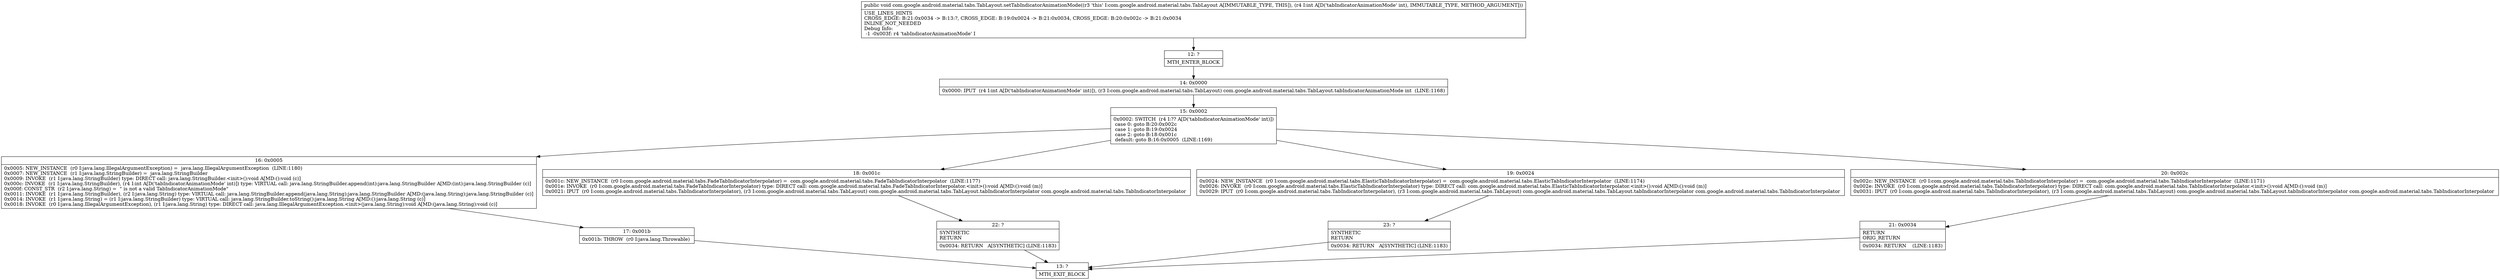 digraph "CFG forcom.google.android.material.tabs.TabLayout.setTabIndicatorAnimationMode(I)V" {
Node_12 [shape=record,label="{12\:\ ?|MTH_ENTER_BLOCK\l}"];
Node_14 [shape=record,label="{14\:\ 0x0000|0x0000: IPUT  (r4 I:int A[D('tabIndicatorAnimationMode' int)]), (r3 I:com.google.android.material.tabs.TabLayout) com.google.android.material.tabs.TabLayout.tabIndicatorAnimationMode int  (LINE:1168)\l}"];
Node_15 [shape=record,label="{15\:\ 0x0002|0x0002: SWITCH  (r4 I:?? A[D('tabIndicatorAnimationMode' int)])\l case 0: goto B:20:0x002c\l case 1: goto B:19:0x0024\l case 2: goto B:18:0x001c\l default: goto B:16:0x0005  (LINE:1169)\l}"];
Node_16 [shape=record,label="{16\:\ 0x0005|0x0005: NEW_INSTANCE  (r0 I:java.lang.IllegalArgumentException) =  java.lang.IllegalArgumentException  (LINE:1180)\l0x0007: NEW_INSTANCE  (r1 I:java.lang.StringBuilder) =  java.lang.StringBuilder \l0x0009: INVOKE  (r1 I:java.lang.StringBuilder) type: DIRECT call: java.lang.StringBuilder.\<init\>():void A[MD:():void (c)]\l0x000c: INVOKE  (r1 I:java.lang.StringBuilder), (r4 I:int A[D('tabIndicatorAnimationMode' int)]) type: VIRTUAL call: java.lang.StringBuilder.append(int):java.lang.StringBuilder A[MD:(int):java.lang.StringBuilder (c)]\l0x000f: CONST_STR  (r2 I:java.lang.String) =  \" is not a valid TabIndicatorAnimationMode\" \l0x0011: INVOKE  (r1 I:java.lang.StringBuilder), (r2 I:java.lang.String) type: VIRTUAL call: java.lang.StringBuilder.append(java.lang.String):java.lang.StringBuilder A[MD:(java.lang.String):java.lang.StringBuilder (c)]\l0x0014: INVOKE  (r1 I:java.lang.String) = (r1 I:java.lang.StringBuilder) type: VIRTUAL call: java.lang.StringBuilder.toString():java.lang.String A[MD:():java.lang.String (c)]\l0x0018: INVOKE  (r0 I:java.lang.IllegalArgumentException), (r1 I:java.lang.String) type: DIRECT call: java.lang.IllegalArgumentException.\<init\>(java.lang.String):void A[MD:(java.lang.String):void (c)]\l}"];
Node_17 [shape=record,label="{17\:\ 0x001b|0x001b: THROW  (r0 I:java.lang.Throwable) \l}"];
Node_13 [shape=record,label="{13\:\ ?|MTH_EXIT_BLOCK\l}"];
Node_18 [shape=record,label="{18\:\ 0x001c|0x001c: NEW_INSTANCE  (r0 I:com.google.android.material.tabs.FadeTabIndicatorInterpolator) =  com.google.android.material.tabs.FadeTabIndicatorInterpolator  (LINE:1177)\l0x001e: INVOKE  (r0 I:com.google.android.material.tabs.FadeTabIndicatorInterpolator) type: DIRECT call: com.google.android.material.tabs.FadeTabIndicatorInterpolator.\<init\>():void A[MD:():void (m)]\l0x0021: IPUT  (r0 I:com.google.android.material.tabs.TabIndicatorInterpolator), (r3 I:com.google.android.material.tabs.TabLayout) com.google.android.material.tabs.TabLayout.tabIndicatorInterpolator com.google.android.material.tabs.TabIndicatorInterpolator \l}"];
Node_22 [shape=record,label="{22\:\ ?|SYNTHETIC\lRETURN\l|0x0034: RETURN   A[SYNTHETIC] (LINE:1183)\l}"];
Node_19 [shape=record,label="{19\:\ 0x0024|0x0024: NEW_INSTANCE  (r0 I:com.google.android.material.tabs.ElasticTabIndicatorInterpolator) =  com.google.android.material.tabs.ElasticTabIndicatorInterpolator  (LINE:1174)\l0x0026: INVOKE  (r0 I:com.google.android.material.tabs.ElasticTabIndicatorInterpolator) type: DIRECT call: com.google.android.material.tabs.ElasticTabIndicatorInterpolator.\<init\>():void A[MD:():void (m)]\l0x0029: IPUT  (r0 I:com.google.android.material.tabs.TabIndicatorInterpolator), (r3 I:com.google.android.material.tabs.TabLayout) com.google.android.material.tabs.TabLayout.tabIndicatorInterpolator com.google.android.material.tabs.TabIndicatorInterpolator \l}"];
Node_23 [shape=record,label="{23\:\ ?|SYNTHETIC\lRETURN\l|0x0034: RETURN   A[SYNTHETIC] (LINE:1183)\l}"];
Node_20 [shape=record,label="{20\:\ 0x002c|0x002c: NEW_INSTANCE  (r0 I:com.google.android.material.tabs.TabIndicatorInterpolator) =  com.google.android.material.tabs.TabIndicatorInterpolator  (LINE:1171)\l0x002e: INVOKE  (r0 I:com.google.android.material.tabs.TabIndicatorInterpolator) type: DIRECT call: com.google.android.material.tabs.TabIndicatorInterpolator.\<init\>():void A[MD:():void (m)]\l0x0031: IPUT  (r0 I:com.google.android.material.tabs.TabIndicatorInterpolator), (r3 I:com.google.android.material.tabs.TabLayout) com.google.android.material.tabs.TabLayout.tabIndicatorInterpolator com.google.android.material.tabs.TabIndicatorInterpolator \l}"];
Node_21 [shape=record,label="{21\:\ 0x0034|RETURN\lORIG_RETURN\l|0x0034: RETURN    (LINE:1183)\l}"];
MethodNode[shape=record,label="{public void com.google.android.material.tabs.TabLayout.setTabIndicatorAnimationMode((r3 'this' I:com.google.android.material.tabs.TabLayout A[IMMUTABLE_TYPE, THIS]), (r4 I:int A[D('tabIndicatorAnimationMode' int), IMMUTABLE_TYPE, METHOD_ARGUMENT]))  | USE_LINES_HINTS\lCROSS_EDGE: B:21:0x0034 \-\> B:13:?, CROSS_EDGE: B:19:0x0024 \-\> B:21:0x0034, CROSS_EDGE: B:20:0x002c \-\> B:21:0x0034\lINLINE_NOT_NEEDED\lDebug Info:\l  \-1 \-0x003f: r4 'tabIndicatorAnimationMode' I\l}"];
MethodNode -> Node_12;Node_12 -> Node_14;
Node_14 -> Node_15;
Node_15 -> Node_16;
Node_15 -> Node_18;
Node_15 -> Node_19;
Node_15 -> Node_20;
Node_16 -> Node_17;
Node_17 -> Node_13;
Node_18 -> Node_22;
Node_22 -> Node_13;
Node_19 -> Node_23;
Node_23 -> Node_13;
Node_20 -> Node_21;
Node_21 -> Node_13;
}

